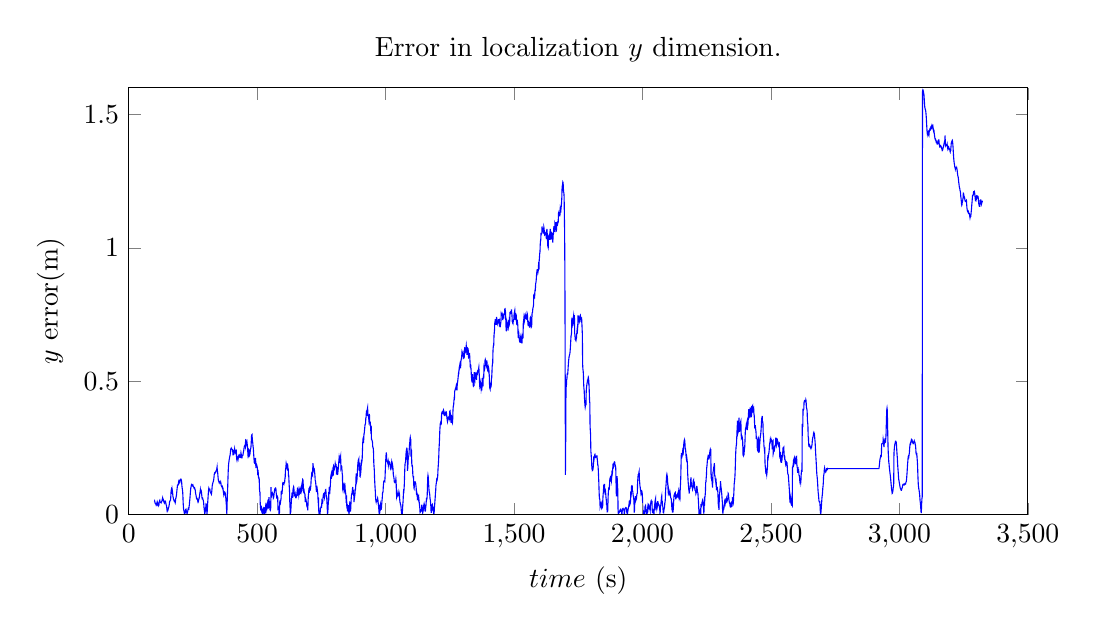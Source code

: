 % This file was created by matplotlib v0.1.0.
% Copyright (c) 2010--2014, Nico Schlömer <nico.schloemer@gmail.com>
% All rights reserved.
% 
% The lastest updates can be retrieved from
% 
% https://github.com/nschloe/matplotlib2tikz
% 
% where you can also submit bug reports and leavecomments.
% 
\begin{tikzpicture}

\begin{axis}[
title={Error in localization $y$ dimension.},
xlabel={$time$ (s)},
ylabel={$y$ error(m)},
xmin=0, xmax=3500,
ymin=0, ymax=1.6,
axis on top,
width=13cm,
height=7cm
]
\addplot [blue]
coordinates {
(100,0.049)
(101,0.051)
(102,0.046)
(103,0.042)
(104,0.042)
(105,0.041)
(106,0.038)
(107,0.042)
(108,0.042)
(109,0.039)
(110,0.044)
(111,0.048)
(112,0.045)
(113,0.044)
(114,0.034)
(115,0.032)
(116,0.034)
(117,0.034)
(118,0.039)
(119,0.048)
(120,0.051)
(121,0.053)
(122,0.047)
(123,0.046)
(124,0.045)
(125,0.045)
(126,0.044)
(127,0.047)
(128,0.048)
(129,0.05)
(130,0.054)
(131,0.058)
(132,0.062)
(133,0.056)
(134,0.054)
(135,0.055)
(136,0.051)
(137,0.047)
(138,0.046)
(139,0.043)
(140,0.045)
(141,0.046)
(142,0.05)
(143,0.049)
(144,0.044)
(145,0.04)
(146,0.036)
(147,0.034)
(148,0.027)
(149,0.018)
(150,0.021)
(151,0.02)
(152,0.015)
(153,0.018)
(154,0.021)
(155,0.027)
(156,0.028)
(157,0.033)
(158,0.038)
(159,0.047)
(160,0.05)
(161,0.051)
(162,0.054)
(163,0.054)
(164,0.07)
(165,0.088)
(166,0.093)
(167,0.089)
(168,0.086)
(169,0.095)
(170,0.089)
(171,0.081)
(172,0.068)
(173,0.065)
(174,0.059)
(175,0.056)
(176,0.054)
(177,0.051)
(178,0.052)
(179,0.053)
(180,0.047)
(181,0.044)
(182,0.05)
(183,0.06)
(184,0.062)
(185,0.068)
(186,0.073)
(187,0.084)
(188,0.094)
(189,0.102)
(190,0.11)
(191,0.111)
(192,0.111)
(193,0.114)
(194,0.12)
(195,0.115)
(196,0.117)
(197,0.123)
(198,0.12)
(199,0.12)
(200,0.128)
(201,0.128)
(202,0.132)
(203,0.133)
(204,0.132)
(205,0.128)
(206,0.124)
(207,0.108)
(208,0.1)
(209,0.094)
(210,0.087)
(211,0.068)
(212,0.043)
(213,0.028)
(214,0.017)
(215,0.015)
(216,0.008)
(217,0.002)
(218,0.007)
(219,0.006)
(220,0.006)
(221,0.017)
(222,0.019)
(223,0.02)
(224,0.014)
(225,0.01)
(226,0.008)
(227,0.0)
(228,0.006)
(229,0.01)
(230,0.014)
(231,0.019)
(232,0.023)
(233,0.022)
(234,0.021)
(235,0.029)
(236,0.036)
(237,0.048)
(238,0.057)
(239,0.07)
(240,0.082)
(241,0.093)
(242,0.102)
(243,0.104)
(244,0.112)
(245,0.113)
(246,0.111)
(247,0.109)
(248,0.11)
(249,0.108)
(250,0.11)
(251,0.106)
(252,0.105)
(253,0.103)
(254,0.1)
(255,0.097)
(256,0.096)
(257,0.098)
(258,0.094)
(259,0.092)
(260,0.083)
(261,0.076)
(262,0.073)
(263,0.066)
(264,0.06)
(265,0.061)
(266,0.061)
(267,0.058)
(268,0.056)
(269,0.049)
(270,0.046)
(271,0.048)
(272,0.054)
(273,0.057)
(274,0.063)
(275,0.063)
(276,0.073)
(277,0.08)
(278,0.085)
(279,0.093)
(280,0.086)
(281,0.089)
(282,0.09)
(283,0.085)
(284,0.076)
(285,0.066)
(286,0.059)
(287,0.059)
(288,0.06)
(289,0.056)
(290,0.054)
(291,0.049)
(292,0.041)
(293,0.027)
(294,0.019)
(295,0.011)
(296,0.002)
(297,0.007)
(298,0.012)
(299,0.024)
(300,0.027)
(301,0.04)
(302,0.039)
(303,0.024)
(304,0.012)
(305,0.002)
(306,0.018)
(307,0.036)
(308,0.052)
(309,0.066)
(310,0.082)
(311,0.093)
(312,0.099)
(313,0.096)
(314,0.096)
(315,0.095)
(316,0.095)
(317,0.087)
(318,0.082)
(319,0.082)
(320,0.08)
(321,0.078)
(322,0.076)
(323,0.084)
(324,0.094)
(325,0.107)
(326,0.113)
(327,0.116)
(328,0.12)
(329,0.123)
(330,0.126)
(331,0.132)
(332,0.14)
(333,0.151)
(334,0.153)
(335,0.157)
(336,0.158)
(337,0.156)
(338,0.157)
(339,0.159)
(340,0.163)
(341,0.166)
(342,0.167)
(343,0.172)
(344,0.178)
(345,0.164)
(346,0.161)
(347,0.149)
(348,0.138)
(349,0.129)
(350,0.125)
(351,0.123)
(352,0.12)
(353,0.124)
(354,0.123)
(355,0.119)
(356,0.118)
(357,0.119)
(358,0.122)
(359,0.117)
(360,0.109)
(361,0.107)
(362,0.105)
(363,0.104)
(364,0.101)
(365,0.104)
(366,0.101)
(367,0.098)
(368,0.089)
(369,0.082)
(370,0.075)
(371,0.08)
(372,0.077)
(373,0.082)
(374,0.084)
(375,0.082)
(376,0.08)
(377,0.075)
(378,0.061)
(379,0.049)
(380,0.037)
(381,0.017)
(382,0.002)
(383,0.037)
(384,0.069)
(385,0.092)
(386,0.123)
(387,0.154)
(388,0.176)
(389,0.19)
(390,0.197)
(391,0.205)
(392,0.21)
(393,0.216)
(394,0.22)
(395,0.225)
(396,0.234)
(397,0.245)
(398,0.247)
(399,0.249)
(400,0.246)
(401,0.245)
(402,0.245)
(403,0.244)
(404,0.238)
(405,0.239)
(406,0.224)
(407,0.224)
(408,0.227)
(409,0.233)
(410,0.234)
(411,0.241)
(412,0.246)
(413,0.234)
(414,0.23)
(415,0.232)
(416,0.237)
(417,0.241)
(418,0.242)
(419,0.241)
(420,0.209)
(421,0.205)
(422,0.215)
(423,0.216)
(424,0.213)
(425,0.214)
(426,0.209)
(427,0.215)
(428,0.219)
(429,0.216)
(430,0.218)
(431,0.217)
(432,0.222)
(433,0.22)
(434,0.218)
(435,0.223)
(436,0.223)
(437,0.231)
(438,0.226)
(439,0.213)
(440,0.213)
(441,0.213)
(442,0.223)
(443,0.223)
(444,0.222)
(445,0.223)
(446,0.232)
(447,0.236)
(448,0.242)
(449,0.249)
(450,0.255)
(451,0.255)
(452,0.259)
(453,0.261)
(454,0.256)
(455,0.275)
(456,0.283)
(457,0.264)
(458,0.269)
(459,0.278)
(460,0.259)
(461,0.266)
(462,0.257)
(463,0.25)
(464,0.223)
(465,0.216)
(466,0.218)
(467,0.229)
(468,0.242)
(469,0.24)
(470,0.23)
(471,0.224)
(472,0.228)
(473,0.237)
(474,0.244)
(475,0.248)
(476,0.254)
(477,0.27)
(478,0.293)
(479,0.299)
(480,0.3)
(481,0.285)
(482,0.275)
(483,0.268)
(484,0.256)
(485,0.249)
(486,0.235)
(487,0.218)
(488,0.205)
(489,0.194)
(490,0.193)
(491,0.201)
(492,0.197)
(493,0.203)
(494,0.212)
(495,0.174)
(496,0.184)
(497,0.189)
(498,0.187)
(499,0.183)
(500,0.18)
(501,0.174)
(502,0.155)
(503,0.157)
(504,0.159)
(505,0.14)
(506,0.137)
(507,0.138)
(508,0.133)
(509,0.098)
(510,0.086)
(511,0.083)
(512,0.04)
(513,0.026)
(514,0.018)
(515,0.017)
(516,0.033)
(517,0.025)
(518,0.012)
(519,0.006)
(520,0.005)
(521,0.01)
(522,0.002)
(523,0.004)
(524,0.02)
(525,0.024)
(526,0.026)
(527,0.025)
(528,0.022)
(529,1.372e-05)
(530,0.004)
(531,0.011)
(532,0.022)
(533,0.032)
(534,0.038)
(535,0.044)
(536,0.02)
(537,0.025)
(538,0.023)
(539,0.031)
(540,0.035)
(541,0.041)
(542,0.056)
(543,0.022)
(544,0.036)
(545,0.054)
(546,0.065)
(547,0.043)
(548,0.049)
(549,0.049)
(550,0.018)
(551,0.016)
(552,0.019)
(553,0.026)
(554,0.103)
(555,0.074)
(556,0.071)
(557,0.076)
(558,0.079)
(559,0.081)
(560,0.076)
(561,0.077)
(562,0.077)
(563,0.061)
(564,0.063)
(565,0.069)
(566,0.08)
(567,0.083)
(568,0.094)
(569,0.096)
(570,0.098)
(571,0.098)
(572,0.099)
(573,0.096)
(574,0.082)
(575,0.077)
(576,0.062)
(577,0.062)
(578,0.065)
(579,0.067)
(580,0.064)
(581,0.02)
(582,0.021)
(583,0.021)
(584,0.024)
(585,0.004)
(586,0.004)
(587,0.007)
(588,0.046)
(589,0.051)
(590,0.052)
(591,0.047)
(592,0.054)
(593,0.059)
(594,0.086)
(595,0.087)
(596,0.079)
(597,0.079)
(598,0.095)
(599,0.105)
(600,0.12)
(601,0.12)
(602,0.118)
(603,0.114)
(604,0.113)
(605,0.119)
(606,0.12)
(607,0.12)
(608,0.136)
(609,0.136)
(610,0.164)
(611,0.172)
(612,0.178)
(613,0.192)
(614,0.188)
(615,0.175)
(616,0.173)
(617,0.19)
(618,0.19)
(619,0.184)
(620,0.174)
(621,0.17)
(622,0.146)
(623,0.145)
(624,0.123)
(625,0.105)
(626,0.089)
(627,0.049)
(628,0.028)
(629,0.002)
(630,0.01)
(631,0.01)
(632,0.033)
(633,0.047)
(634,0.062)
(635,0.071)
(636,0.083)
(637,0.063)
(638,0.076)
(639,0.081)
(640,0.097)
(641,0.099)
(642,0.104)
(643,0.101)
(644,0.072)
(645,0.074)
(646,0.076)
(647,0.075)
(648,0.078)
(649,0.069)
(650,0.064)
(651,0.063)
(652,0.065)
(653,0.07)
(654,0.073)
(655,0.081)
(656,0.089)
(657,0.083)
(658,0.092)
(659,0.095)
(660,0.079)
(661,0.081)
(662,0.073)
(663,0.081)
(664,0.085)
(665,0.094)
(666,0.097)
(667,0.079)
(668,0.08)
(669,0.084)
(670,0.088)
(671,0.094)
(672,0.1)
(673,0.106)
(674,0.094)
(675,0.101)
(676,0.109)
(677,0.132)
(678,0.131)
(679,0.122)
(680,0.094)
(681,0.085)
(682,0.083)
(683,0.087)
(684,0.079)
(685,0.079)
(686,0.077)
(687,0.047)
(688,0.056)
(689,0.059)
(690,0.056)
(691,0.051)
(692,0.048)
(693,0.037)
(694,0.04)
(695,0.038)
(696,0.028)
(697,0.016)
(698,0.04)
(699,0.067)
(700,0.076)
(701,0.09)
(702,0.087)
(703,0.086)
(704,0.098)
(705,0.095)
(706,0.091)
(707,0.092)
(708,0.099)
(709,0.109)
(710,0.127)
(711,0.141)
(712,0.147)
(713,0.161)
(714,0.151)
(715,0.148)
(716,0.146)
(717,0.193)
(718,0.181)
(719,0.169)
(720,0.173)
(721,0.168)
(722,0.164)
(723,0.166)
(724,0.156)
(725,0.145)
(726,0.128)
(727,0.126)
(728,0.118)
(729,0.106)
(730,0.094)
(731,0.084)
(732,0.108)
(733,0.102)
(734,0.094)
(735,0.088)
(736,0.078)
(737,0.058)
(738,0.044)
(739,0.048)
(740,0.012)
(741,0.003)
(742,0.004)
(743,0.006)
(744,0.001)
(745,0.005)
(746,0.018)
(747,0.024)
(748,0.026)
(749,0.029)
(750,0.027)
(751,0.027)
(752,0.052)
(753,0.05)
(754,0.045)
(755,0.044)
(756,0.06)
(757,0.068)
(758,0.075)
(759,0.078)
(760,0.079)
(761,0.068)
(762,0.064)
(763,0.077)
(764,0.082)
(765,0.083)
(766,0.092)
(767,0.093)
(768,0.084)
(769,0.069)
(770,0.066)
(771,0.059)
(772,0.042)
(773,0.021)
(774,0.002)
(775,0.008)
(776,0.024)
(777,0.048)
(778,0.069)
(779,0.065)
(780,0.087)
(781,0.104)
(782,0.089)
(783,0.086)
(784,0.098)
(785,0.112)
(786,0.133)
(787,0.146)
(788,0.15)
(789,0.134)
(790,0.145)
(791,0.157)
(792,0.163)
(793,0.148)
(794,0.15)
(795,0.147)
(796,0.148)
(797,0.157)
(798,0.18)
(799,0.177)
(800,0.176)
(801,0.173)
(802,0.179)
(803,0.181)
(804,0.191)
(805,0.186)
(806,0.188)
(807,0.188)
(808,0.179)
(809,0.15)
(810,0.165)
(811,0.179)
(812,0.153)
(813,0.151)
(814,0.152)
(815,0.168)
(816,0.172)
(817,0.188)
(818,0.2)
(819,0.212)
(820,0.205)
(821,0.194)
(822,0.203)
(823,0.193)
(824,0.213)
(825,0.218)
(826,0.176)
(827,0.18)
(828,0.183)
(829,0.182)
(830,0.17)
(831,0.155)
(832,0.148)
(833,0.096)
(834,0.091)
(835,0.101)
(836,0.109)
(837,0.112)
(838,0.107)
(839,0.11)
(840,0.095)
(841,0.101)
(842,0.105)
(843,0.089)
(844,0.084)
(845,0.077)
(846,0.06)
(847,0.065)
(848,0.072)
(849,0.031)
(850,0.033)
(851,0.022)
(852,0.026)
(853,0.012)
(854,0.026)
(855,0.035)
(856,0.011)
(857,0.007)
(858,0.0)
(859,0.026)
(860,0.04)
(861,0.046)
(862,0.045)
(863,0.011)
(864,0.018)
(865,0.036)
(866,0.058)
(867,0.071)
(868,0.077)
(869,0.08)
(870,0.083)
(871,0.096)
(872,0.103)
(873,0.075)
(874,0.083)
(875,0.092)
(876,0.077)
(877,0.047)
(878,0.056)
(879,0.063)
(880,0.071)
(881,0.079)
(882,0.095)
(883,0.095)
(884,0.112)
(885,0.142)
(886,0.154)
(887,0.122)
(888,0.126)
(889,0.136)
(890,0.154)
(891,0.175)
(892,0.19)
(893,0.198)
(894,0.205)
(895,0.206)
(896,0.209)
(897,0.166)
(898,0.185)
(899,0.194)
(900,0.143)
(901,0.142)
(902,0.157)
(903,0.155)
(904,0.166)
(905,0.185)
(906,0.206)
(907,0.195)
(908,0.201)
(909,0.212)
(910,0.241)
(911,0.268)
(912,0.284)
(913,0.287)
(914,0.269)
(915,0.283)
(916,0.303)
(917,0.306)
(918,0.316)
(919,0.327)
(920,0.337)
(921,0.338)
(922,0.344)
(923,0.361)
(924,0.365)
(925,0.381)
(926,0.39)
(927,0.37)
(928,0.387)
(929,0.396)
(930,0.401)
(931,0.376)
(932,0.372)
(933,0.368)
(934,0.363)
(935,0.353)
(936,0.36)
(937,0.377)
(938,0.349)
(939,0.336)
(940,0.335)
(941,0.338)
(942,0.321)
(943,0.327)
(944,0.328)
(945,0.282)
(946,0.281)
(947,0.278)
(948,0.275)
(949,0.272)
(950,0.254)
(951,0.252)
(952,0.248)
(953,0.236)
(954,0.195)
(955,0.18)
(956,0.168)
(957,0.138)
(958,0.118)
(959,0.1)
(960,0.087)
(961,0.064)
(962,0.053)
(963,0.048)
(964,0.055)
(965,0.055)
(966,0.049)
(967,0.049)
(968,0.057)
(969,0.061)
(970,0.056)
(971,0.046)
(972,0.037)
(973,0.029)
(974,0.013)
(975,0.004)
(976,0.001)
(977,0.006)
(978,0.035)
(979,0.035)
(980,0.039)
(981,0.02)
(982,0.022)
(983,0.03)
(984,0.027)
(985,0.041)
(986,0.053)
(987,0.062)
(988,0.079)
(989,0.083)
(990,0.085)
(991,0.104)
(992,0.114)
(993,0.124)
(994,0.126)
(995,0.125)
(996,0.125)
(997,0.124)
(998,0.143)
(999,0.169)
(1000,0.19)
(1001,0.212)
(1002,0.226)
(1003,0.233)
(1004,0.213)
(1005,0.202)
(1006,0.2)
(1007,0.196)
(1008,0.194)
(1009,0.191)
(1010,0.197)
(1011,0.185)
(1012,0.191)
(1013,0.192)
(1014,0.198)
(1015,0.197)
(1016,0.196)
(1017,0.19)
(1018,0.182)
(1019,0.188)
(1020,0.187)
(1021,0.177)
(1022,0.182)
(1023,0.185)
(1024,0.198)
(1025,0.194)
(1026,0.181)
(1027,0.186)
(1028,0.18)
(1029,0.17)
(1030,0.151)
(1031,0.144)
(1032,0.14)
(1033,0.133)
(1034,0.122)
(1035,0.122)
(1036,0.12)
(1037,0.121)
(1038,0.12)
(1039,0.126)
(1040,0.133)
(1041,0.123)
(1042,0.088)
(1043,0.069)
(1044,0.075)
(1045,0.082)
(1046,0.077)
(1047,0.073)
(1048,0.07)
(1049,0.074)
(1050,0.078)
(1051,0.077)
(1052,0.085)
(1053,0.081)
(1054,0.075)
(1055,0.056)
(1056,0.046)
(1057,0.044)
(1058,0.036)
(1059,0.036)
(1060,0.029)
(1061,0.015)
(1062,0.005)
(1063,0.001)
(1064,0.007)
(1065,0.005)
(1066,0.02)
(1067,0.038)
(1068,0.049)
(1069,0.07)
(1070,0.088)
(1071,0.086)
(1072,0.096)
(1073,0.117)
(1074,0.151)
(1075,0.177)
(1076,0.193)
(1077,0.195)
(1078,0.2)
(1079,0.222)
(1080,0.233)
(1081,0.242)
(1082,0.246)
(1083,0.248)
(1084,0.246)
(1085,0.164)
(1086,0.172)
(1087,0.187)
(1088,0.206)
(1089,0.216)
(1090,0.219)
(1091,0.225)
(1092,0.244)
(1093,0.261)
(1094,0.268)
(1095,0.283)
(1096,0.289)
(1097,0.282)
(1098,0.282)
(1099,0.217)
(1100,0.223)
(1101,0.228)
(1102,0.191)
(1103,0.182)
(1104,0.183)
(1105,0.178)
(1106,0.15)
(1107,0.142)
(1108,0.138)
(1109,0.139)
(1110,0.101)
(1111,0.098)
(1112,0.108)
(1113,0.121)
(1114,0.122)
(1115,0.118)
(1116,0.12)
(1117,0.118)
(1118,0.11)
(1119,0.101)
(1120,0.077)
(1121,0.075)
(1122,0.079)
(1123,0.073)
(1124,0.057)
(1125,0.058)
(1126,0.069)
(1127,0.066)
(1128,0.059)
(1129,0.064)
(1130,0.054)
(1131,0.044)
(1132,0.035)
(1133,0.027)
(1134,0.011)
(1135,0.015)
(1136,0.011)
(1137,0.013)
(1138,0.013)
(1139,0.019)
(1140,0.02)
(1141,0.037)
(1142,0.03)
(1143,0.018)
(1144,0.01)
(1145,0.017)
(1146,0.013)
(1147,0.018)
(1148,0.031)
(1149,0.037)
(1150,0.041)
(1151,0.037)
(1152,0.028)
(1153,0.016)
(1154,0.013)
(1155,0.013)
(1156,0.025)
(1157,0.032)
(1158,0.046)
(1159,0.057)
(1160,0.056)
(1161,0.06)
(1162,0.074)
(1163,0.105)
(1164,0.138)
(1165,0.147)
(1166,0.141)
(1167,0.124)
(1168,0.107)
(1169,0.091)
(1170,0.084)
(1171,0.081)
(1172,0.073)
(1173,0.06)
(1174,0.055)
(1175,0.046)
(1176,0.032)
(1177,0.013)
(1178,0.006)
(1179,0.026)
(1180,0.031)
(1181,0.036)
(1182,0.038)
(1183,0.034)
(1184,0.013)
(1185,0.02)
(1186,0.022)
(1187,0.002)
(1188,0.002)
(1189,0.008)
(1190,0.025)
(1191,0.036)
(1192,0.05)
(1193,0.062)
(1194,0.08)
(1195,0.089)
(1196,0.108)
(1197,0.115)
(1198,0.122)
(1199,0.133)
(1200,0.135)
(1201,0.132)
(1202,0.137)
(1203,0.146)
(1204,0.169)
(1205,0.183)
(1206,0.197)
(1207,0.218)
(1208,0.247)
(1209,0.263)
(1210,0.286)
(1211,0.312)
(1212,0.329)
(1213,0.341)
(1214,0.344)
(1215,0.337)
(1216,0.337)
(1217,0.344)
(1218,0.377)
(1219,0.382)
(1220,0.381)
(1221,0.385)
(1222,0.386)
(1223,0.383)
(1224,0.388)
(1225,0.391)
(1226,0.384)
(1227,0.379)
(1228,0.373)
(1229,0.371)
(1230,0.371)
(1231,0.372)
(1232,0.382)
(1233,0.379)
(1234,0.381)
(1235,0.382)
(1236,0.376)
(1237,0.379)
(1238,0.371)
(1239,0.361)
(1240,0.353)
(1241,0.348)
(1242,0.353)
(1243,0.358)
(1244,0.364)
(1245,0.363)
(1246,0.361)
(1247,0.365)
(1248,0.361)
(1249,0.376)
(1250,0.388)
(1251,0.389)
(1252,0.374)
(1253,0.364)
(1254,0.352)
(1255,0.344)
(1256,0.374)
(1257,0.363)
(1258,0.354)
(1259,0.349)
(1260,0.344)
(1261,0.349)
(1262,0.384)
(1263,0.401)
(1264,0.408)
(1265,0.412)
(1266,0.426)
(1267,0.436)
(1268,0.435)
(1269,0.462)
(1270,0.466)
(1271,0.467)
(1272,0.472)
(1273,0.471)
(1274,0.478)
(1275,0.483)
(1276,0.477)
(1277,0.478)
(1278,0.466)
(1279,0.49)
(1280,0.494)
(1281,0.502)
(1282,0.511)
(1283,0.521)
(1284,0.531)
(1285,0.53)
(1286,0.544)
(1287,0.552)
(1288,0.557)
(1289,0.562)
(1290,0.553)
(1291,0.556)
(1292,0.549)
(1293,0.573)
(1294,0.579)
(1295,0.585)
(1296,0.589)
(1297,0.604)
(1298,0.598)
(1299,0.601)
(1300,0.601)
(1301,0.606)
(1302,0.598)
(1303,0.586)
(1304,0.587)
(1305,0.591)
(1306,0.59)
(1307,0.611)
(1308,0.624)
(1309,0.623)
(1310,0.616)
(1311,0.612)
(1312,0.617)
(1313,0.626)
(1314,0.634)
(1315,0.624)
(1316,0.609)
(1317,0.599)
(1318,0.626)
(1319,0.625)
(1320,0.623)
(1321,0.622)
(1322,0.614)
(1323,0.588)
(1324,0.589)
(1325,0.604)
(1326,0.604)
(1327,0.604)
(1328,0.584)
(1329,0.568)
(1330,0.549)
(1331,0.564)
(1332,0.552)
(1333,0.539)
(1334,0.517)
(1335,0.509)
(1336,0.498)
(1337,0.498)
(1338,0.526)
(1339,0.516)
(1340,0.502)
(1341,0.485)
(1342,0.481)
(1343,0.482)
(1344,0.483)
(1345,0.534)
(1346,0.528)
(1347,0.518)
(1348,0.511)
(1349,0.526)
(1350,0.528)
(1351,0.52)
(1352,0.533)
(1353,0.521)
(1354,0.505)
(1355,0.526)
(1356,0.528)
(1357,0.533)
(1358,0.53)
(1359,0.534)
(1360,0.54)
(1361,0.544)
(1362,0.546)
(1363,0.552)
(1364,0.534)
(1365,0.518)
(1366,0.485)
(1367,0.476)
(1368,0.478)
(1369,0.496)
(1370,0.491)
(1371,0.485)
(1372,0.472)
(1373,0.479)
(1374,0.465)
(1375,0.473)
(1376,0.511)
(1377,0.503)
(1378,0.487)
(1379,0.481)
(1380,0.514)
(1381,0.519)
(1382,0.517)
(1383,0.55)
(1384,0.545)
(1385,0.543)
(1386,0.548)
(1387,0.577)
(1388,0.581)
(1389,0.577)
(1390,0.571)
(1391,0.57)
(1392,0.558)
(1393,0.555)
(1394,0.578)
(1395,0.567)
(1396,0.553)
(1397,0.545)
(1398,0.549)
(1399,0.544)
(1400,0.54)
(1401,0.55)
(1402,0.545)
(1403,0.531)
(1404,0.512)
(1405,0.476)
(1406,0.473)
(1407,0.47)
(1408,0.482)
(1409,0.478)
(1410,0.478)
(1411,0.482)
(1412,0.508)
(1413,0.513)
(1414,0.532)
(1415,0.556)
(1416,0.565)
(1417,0.568)
(1418,0.613)
(1419,0.628)
(1420,0.634)
(1421,0.635)
(1422,0.671)
(1423,0.681)
(1424,0.69)
(1425,0.718)
(1426,0.723)
(1427,0.731)
(1428,0.731)
(1429,0.729)
(1430,0.721)
(1431,0.711)
(1432,0.741)
(1433,0.733)
(1434,0.721)
(1435,0.716)
(1436,0.721)
(1437,0.721)
(1438,0.72)
(1439,0.731)
(1440,0.731)
(1441,0.726)
(1442,0.718)
(1443,0.723)
(1444,0.709)
(1445,0.71)
(1446,0.702)
(1447,0.717)
(1448,0.716)
(1449,0.724)
(1450,0.75)
(1451,0.746)
(1452,0.746)
(1453,0.747)
(1454,0.753)
(1455,0.75)
(1456,0.729)
(1457,0.744)
(1458,0.743)
(1459,0.743)
(1460,0.735)
(1461,0.751)
(1462,0.75)
(1463,0.752)
(1464,0.77)
(1465,0.771)
(1466,0.764)
(1467,0.758)
(1468,0.728)
(1469,0.7)
(1470,0.687)
(1471,0.724)
(1472,0.719)
(1473,0.705)
(1474,0.72)
(1475,0.71)
(1476,0.697)
(1477,0.69)
(1478,0.72)
(1479,0.717)
(1480,0.709)
(1481,0.722)
(1482,0.715)
(1483,0.72)
(1484,0.758)
(1485,0.759)
(1486,0.753)
(1487,0.754)
(1488,0.758)
(1489,0.758)
(1490,0.769)
(1491,0.757)
(1492,0.748)
(1493,0.724)
(1494,0.724)
(1495,0.718)
(1496,0.716)
(1497,0.725)
(1498,0.729)
(1499,0.731)
(1500,0.748)
(1501,0.746)
(1502,0.76)
(1503,0.765)
(1504,0.746)
(1505,0.73)
(1506,0.756)
(1507,0.744)
(1508,0.735)
(1509,0.739)
(1510,0.723)
(1511,0.71)
(1512,0.731)
(1513,0.724)
(1514,0.716)
(1515,0.705)
(1516,0.663)
(1517,0.672)
(1518,0.668)
(1519,0.674)
(1520,0.664)
(1521,0.652)
(1522,0.648)
(1523,0.647)
(1524,0.649)
(1525,0.662)
(1526,0.667)
(1527,0.657)
(1528,0.644)
(1529,0.656)
(1530,0.644)
(1531,0.644)
(1532,0.668)
(1533,0.664)
(1534,0.668)
(1535,0.661)
(1536,0.716)
(1537,0.725)
(1538,0.732)
(1539,0.743)
(1540,0.738)
(1541,0.729)
(1542,0.737)
(1543,0.739)
(1544,0.748)
(1545,0.744)
(1546,0.745)
(1547,0.736)
(1548,0.734)
(1549,0.736)
(1550,0.743)
(1551,0.755)
(1552,0.752)
(1553,0.728)
(1554,0.718)
(1555,0.707)
(1556,0.723)
(1557,0.721)
(1558,0.72)
(1559,0.709)
(1560,0.704)
(1561,0.705)
(1562,0.711)
(1563,0.737)
(1564,0.739)
(1565,0.726)
(1566,0.712)
(1567,0.703)
(1568,0.705)
(1569,0.714)
(1570,0.752)
(1571,0.757)
(1572,0.758)
(1573,0.771)
(1574,0.776)
(1575,0.779)
(1576,0.787)
(1577,0.825)
(1578,0.826)
(1579,0.82)
(1580,0.81)
(1581,0.836)
(1582,0.843)
(1583,0.842)
(1584,0.865)
(1585,0.868)
(1586,0.876)
(1587,0.888)
(1588,0.904)
(1589,0.911)
(1590,0.918)
(1591,0.918)
(1592,0.914)
(1593,0.908)
(1594,0.913)
(1595,0.929)
(1596,0.923)
(1597,0.922)
(1598,0.953)
(1599,0.964)
(1600,0.979)
(1601,0.985)
(1602,1.013)
(1603,1.026)
(1604,1.029)
(1605,1.052)
(1606,1.051)
(1607,1.053)
(1608,1.054)
(1609,1.08)
(1610,1.071)
(1611,1.07)
(1612,1.063)
(1613,1.064)
(1614,1.06)
(1615,1.063)
(1616,1.078)
(1617,1.073)
(1618,1.057)
(1619,1.048)
(1620,1.049)
(1621,1.052)
(1622,1.057)
(1623,1.056)
(1624,1.053)
(1625,1.043)
(1626,1.033)
(1627,1.063)
(1628,1.071)
(1629,1.056)
(1630,1.042)
(1631,1.01)
(1632,1.004)
(1633,1.001)
(1634,1.043)
(1635,1.045)
(1636,1.041)
(1637,1.031)
(1638,1.041)
(1639,1.032)
(1640,1.032)
(1641,1.071)
(1642,1.061)
(1643,1.047)
(1644,1.032)
(1645,1.056)
(1646,1.057)
(1647,1.055)
(1648,1.055)
(1649,1.044)
(1650,1.029)
(1651,1.02)
(1652,1.045)
(1653,1.054)
(1654,1.054)
(1655,1.081)
(1656,1.074)
(1657,1.067)
(1658,1.06)
(1659,1.09)
(1660,1.086)
(1661,1.094)
(1662,1.094)
(1663,1.074)
(1664,1.063)
(1665,1.064)
(1666,1.094)
(1667,1.095)
(1668,1.087)
(1669,1.086)
(1670,1.091)
(1671,1.094)
(1672,1.097)
(1673,1.13)
(1674,1.133)
(1675,1.125)
(1676,1.121)
(1677,1.12)
(1678,1.12)
(1679,1.125)
(1680,1.149)
(1681,1.145)
(1682,1.132)
(1683,1.153)
(1684,1.155)
(1685,1.171)
(1686,1.188)
(1687,1.224)
(1688,1.233)
(1689,1.237)
(1690,1.247)
(1691,1.245)
(1692,1.225)
(1693,1.209)
(1694,1.207)
(1695,1.19)
(1696,1.122)
(1697,1.052)
(1698,0.894)
(1699,0.593)
(1700,0.149)
(1701,0.254)
(1702,0.434)
(1703,0.478)
(1704,0.486)
(1705,0.505)
(1706,0.511)
(1707,0.527)
(1708,0.529)
(1709,0.528)
(1710,0.541)
(1711,0.557)
(1712,0.571)
(1713,0.581)
(1714,0.59)
(1715,0.594)
(1716,0.599)
(1717,0.602)
(1718,0.609)
(1719,0.622)
(1720,0.637)
(1721,0.655)
(1722,0.671)
(1723,0.674)
(1724,0.683)
(1725,0.738)
(1726,0.731)
(1727,0.731)
(1728,0.724)
(1729,0.714)
(1730,0.719)
(1731,0.739)
(1732,0.746)
(1733,0.733)
(1734,0.741)
(1735,0.748)
(1736,0.678)
(1737,0.677)
(1738,0.656)
(1739,0.655)
(1740,0.654)
(1741,0.652)
(1742,0.658)
(1743,0.662)
(1744,0.677)
(1745,0.687)
(1746,0.679)
(1747,0.692)
(1748,0.704)
(1749,0.747)
(1750,0.741)
(1751,0.736)
(1752,0.738)
(1753,0.735)
(1754,0.722)
(1755,0.725)
(1756,0.733)
(1757,0.745)
(1758,0.747)
(1759,0.74)
(1760,0.739)
(1761,0.739)
(1762,0.72)
(1763,0.739)
(1764,0.721)
(1765,0.697)
(1766,0.676)
(1767,0.566)
(1768,0.546)
(1769,0.54)
(1770,0.527)
(1771,0.493)
(1772,0.472)
(1773,0.468)
(1774,0.44)
(1775,0.425)
(1776,0.411)
(1777,0.403)
(1778,0.409)
(1779,0.412)
(1780,0.412)
(1781,0.461)
(1782,0.474)
(1783,0.483)
(1784,0.49)
(1785,0.496)
(1786,0.504)
(1787,0.504)
(1788,0.509)
(1789,0.502)
(1790,0.508)
(1791,0.501)
(1792,0.484)
(1793,0.458)
(1794,0.428)
(1795,0.418)
(1796,0.331)
(1797,0.315)
(1798,0.299)
(1799,0.238)
(1800,0.228)
(1801,0.213)
(1802,0.201)
(1803,0.174)
(1804,0.175)
(1805,0.165)
(1806,0.166)
(1807,0.168)
(1808,0.175)
(1809,0.186)
(1810,0.207)
(1811,0.204)
(1812,0.211)
(1813,0.217)
(1814,0.223)
(1815,0.225)
(1816,0.22)
(1817,0.215)
(1818,0.214)
(1819,0.216)
(1820,0.216)
(1821,0.22)
(1822,0.22)
(1823,0.22)
(1824,0.207)
(1825,0.198)
(1826,0.186)
(1827,0.183)
(1828,0.167)
(1829,0.145)
(1830,0.122)
(1831,0.091)
(1832,0.066)
(1833,0.058)
(1834,0.057)
(1835,0.029)
(1836,0.033)
(1837,0.04)
(1838,0.036)
(1839,0.03)
(1840,0.027)
(1841,0.042)
(1842,0.045)
(1843,0.04)
(1844,0.027)
(1845,0.029)
(1846,0.062)
(1847,0.078)
(1848,0.085)
(1849,0.109)
(1850,0.109)
(1851,0.113)
(1852,0.113)
(1853,0.091)
(1854,0.096)
(1855,0.094)
(1856,0.089)
(1857,0.077)
(1858,0.063)
(1859,0.056)
(1860,0.038)
(1861,0.038)
(1862,0.019)
(1863,0.022)
(1864,0.008)
(1865,0.019)
(1866,0.06)
(1867,0.082)
(1868,0.092)
(1869,0.101)
(1870,0.102)
(1871,0.1)
(1872,0.116)
(1873,0.134)
(1874,0.137)
(1875,0.133)
(1876,0.138)
(1877,0.141)
(1878,0.134)
(1879,0.127)
(1880,0.139)
(1881,0.154)
(1882,0.15)
(1883,0.156)
(1884,0.169)
(1885,0.184)
(1886,0.182)
(1887,0.18)
(1888,0.191)
(1889,0.192)
(1890,0.196)
(1891,0.197)
(1892,0.196)
(1893,0.187)
(1894,0.18)
(1895,0.181)
(1896,0.174)
(1897,0.123)
(1898,0.08)
(1899,0.068)
(1900,0.077)
(1901,0.144)
(1902,0.13)
(1903,0.104)
(1904,0.092)
(1905,0.013)
(1906,0.003)
(1907,0.004)
(1908,0.008)
(1909,0.01)
(1910,0.009)
(1911,0.012)
(1912,0.015)
(1913,0.015)
(1914,0.019)
(1915,0.02)
(1916,0.014)
(1917,0.015)
(1918,0.012)
(1919,0.004)
(1920,0.002)
(1921,0.011)
(1922,0.018)
(1923,0.022)
(1924,0.023)
(1925,0.021)
(1926,0.019)
(1927,0.02)
(1928,0.02)
(1929,0.002)
(1930,0.001)
(1931,0.014)
(1932,0.02)
(1933,0.023)
(1934,0.025)
(1935,0.026)
(1936,0.024)
(1937,0.025)
(1938,0.024)
(1939,0.008)
(1940,0.005)
(1941,0.01)
(1942,0.006)
(1943,0.012)
(1944,0.018)
(1945,0.024)
(1946,0.028)
(1947,0.035)
(1948,0.041)
(1949,0.053)
(1950,0.044)
(1951,0.038)
(1952,0.041)
(1953,0.044)
(1954,0.071)
(1955,0.067)
(1956,0.072)
(1957,0.104)
(1958,0.107)
(1959,0.108)
(1960,0.107)
(1961,0.089)
(1962,0.088)
(1963,0.079)
(1964,0.071)
(1965,0.066)
(1966,0.059)
(1967,0.046)
(1968,0.007)
(1969,0.015)
(1970,0.046)
(1971,0.056)
(1972,0.062)
(1973,0.069)
(1974,0.053)
(1975,0.056)
(1976,0.057)
(1977,0.063)
(1978,0.075)
(1979,0.078)
(1980,0.08)
(1981,0.121)
(1982,0.135)
(1983,0.147)
(1984,0.146)
(1985,0.147)
(1986,0.158)
(1987,0.162)
(1988,0.131)
(1989,0.122)
(1990,0.108)
(1991,0.104)
(1992,0.094)
(1993,0.093)
(1994,0.081)
(1995,0.085)
(1996,0.087)
(1997,0.088)
(1998,0.076)
(1999,0.078)
(2000,0.062)
(2001,0.028)
(2002,0.009)
(2003,0.004)
(2004,0.005)
(2005,0.011)
(2006,0.009)
(2007,0.005)
(2008,0.013)
(2009,0.014)
(2010,0.029)
(2011,0.032)
(2012,0.034)
(2013,0.026)
(2014,0.005)
(2015,0.001)
(2016,0.007)
(2017,0.002)
(2018,0.003)
(2019,0.01)
(2020,0.024)
(2021,0.031)
(2022,0.024)
(2023,0.033)
(2024,0.041)
(2025,0.027)
(2026,0.025)
(2027,0.028)
(2028,0.025)
(2029,0.02)
(2030,0.015)
(2031,0.033)
(2032,0.04)
(2033,0.05)
(2034,0.052)
(2035,0.048)
(2036,0.046)
(2037,0.047)
(2038,0.017)
(2039,0.008)
(2040,0.007)
(2041,0.012)
(2042,0.016)
(2043,0.015)
(2044,0.009)
(2045,0.005)
(2046,0.023)
(2047,0.032)
(2048,0.023)
(2049,0.043)
(2050,0.056)
(2051,0.06)
(2052,0.023)
(2053,0.025)
(2054,0.023)
(2055,0.03)
(2056,0.021)
(2057,0.026)
(2058,0.031)
(2059,0.048)
(2060,0.048)
(2061,0.044)
(2062,0.037)
(2063,0.038)
(2064,0.037)
(2065,0.034)
(2066,0.026)
(2067,0.023)
(2068,0.006)
(2069,0.01)
(2070,0.028)
(2071,0.033)
(2072,0.042)
(2073,0.052)
(2074,0.065)
(2075,0.07)
(2076,0.046)
(2077,0.047)
(2078,0.035)
(2079,0.031)
(2080,0.019)
(2081,0.006)
(2082,0.02)
(2083,0.012)
(2084,0.02)
(2085,0.025)
(2086,0.027)
(2087,0.044)
(2088,0.047)
(2089,0.058)
(2090,0.089)
(2091,0.104)
(2092,0.114)
(2093,0.132)
(2094,0.146)
(2095,0.151)
(2096,0.146)
(2097,0.139)
(2098,0.123)
(2099,0.103)
(2100,0.088)
(2101,0.094)
(2102,0.082)
(2103,0.078)
(2104,0.083)
(2105,0.081)
(2106,0.078)
(2107,0.085)
(2108,0.079)
(2109,0.07)
(2110,0.063)
(2111,0.061)
(2112,0.059)
(2113,0.044)
(2114,0.031)
(2115,0.036)
(2116,0.027)
(2117,0.007)
(2118,0.016)
(2119,0.029)
(2120,0.024)
(2121,0.04)
(2122,0.059)
(2123,0.073)
(2124,0.074)
(2125,0.077)
(2126,0.075)
(2127,0.082)
(2128,0.083)
(2129,0.059)
(2130,0.059)
(2131,0.064)
(2132,0.068)
(2133,0.064)
(2134,0.065)
(2135,0.069)
(2136,0.076)
(2137,0.077)
(2138,0.08)
(2139,0.073)
(2140,0.08)
(2141,0.088)
(2142,0.081)
(2143,0.068)
(2144,0.075)
(2145,0.066)
(2146,0.062)
(2147,0.098)
(2148,0.113)
(2149,0.136)
(2150,0.18)
(2151,0.221)
(2152,0.23)
(2153,0.211)
(2154,0.219)
(2155,0.228)
(2156,0.235)
(2157,0.224)
(2158,0.224)
(2159,0.234)
(2160,0.25)
(2161,0.267)
(2162,0.274)
(2163,0.272)
(2164,0.279)
(2165,0.275)
(2166,0.249)
(2167,0.248)
(2168,0.243)
(2169,0.229)
(2170,0.215)
(2171,0.21)
(2172,0.199)
(2173,0.209)
(2174,0.201)
(2175,0.187)
(2176,0.153)
(2177,0.136)
(2178,0.12)
(2179,0.109)
(2180,0.096)
(2181,0.09)
(2182,0.079)
(2183,0.092)
(2184,0.097)
(2185,0.098)
(2186,0.105)
(2187,0.116)
(2188,0.132)
(2189,0.139)
(2190,0.112)
(2191,0.107)
(2192,0.105)
(2193,0.106)
(2194,0.101)
(2195,0.095)
(2196,0.099)
(2197,0.121)
(2198,0.128)
(2199,0.13)
(2200,0.11)
(2201,0.113)
(2202,0.116)
(2203,0.108)
(2204,0.093)
(2205,0.09)
(2206,0.089)
(2207,0.088)
(2208,0.078)
(2209,0.081)
(2210,0.095)
(2211,0.105)
(2212,0.105)
(2213,0.096)
(2214,0.083)
(2215,0.083)
(2216,0.078)
(2217,0.061)
(2218,0.047)
(2219,0.027)
(2220,0.0)
(2221,0.011)
(2222,0.012)
(2223,0.012)
(2224,0.015)
(2225,0.008)
(2226,0.011)
(2227,0.007)
(2228,0.04)
(2229,0.031)
(2230,0.035)
(2231,0.04)
(2232,0.047)
(2233,0.049)
(2234,0.053)
(2235,0.049)
(2236,0.042)
(2237,0.029)
(2238,0.018)
(2239,0.003)
(2240,0.027)
(2241,0.051)
(2242,0.047)
(2243,0.064)
(2244,0.072)
(2245,0.084)
(2246,0.12)
(2247,0.122)
(2248,0.136)
(2249,0.148)
(2250,0.174)
(2251,0.182)
(2252,0.194)
(2253,0.206)
(2254,0.211)
(2255,0.216)
(2256,0.223)
(2257,0.223)
(2258,0.215)
(2259,0.218)
(2260,0.215)
(2261,0.222)
(2262,0.233)
(2263,0.24)
(2264,0.244)
(2265,0.24)
(2266,0.245)
(2267,0.144)
(2268,0.146)
(2269,0.133)
(2270,0.126)
(2271,0.124)
(2272,0.111)
(2273,0.101)
(2274,0.15)
(2275,0.162)
(2276,0.164)
(2277,0.176)
(2278,0.177)
(2279,0.186)
(2280,0.193)
(2281,0.147)
(2282,0.147)
(2283,0.136)
(2284,0.129)
(2285,0.125)
(2286,0.116)
(2287,0.121)
(2288,0.099)
(2289,0.102)
(2290,0.103)
(2291,0.102)
(2292,0.093)
(2293,0.089)
(2294,0.07)
(2295,0.041)
(2296,0.032)
(2297,0.026)
(2298,0.018)
(2299,0.062)
(2300,0.076)
(2301,0.085)
(2302,0.097)
(2303,0.108)
(2304,0.125)
(2305,0.107)
(2306,0.102)
(2307,0.092)
(2308,0.083)
(2309,0.072)
(2310,0.057)
(2311,0.046)
(2312,0.01)
(2313,0.006)
(2314,0.013)
(2315,0.024)
(2316,0.024)
(2317,0.023)
(2318,0.034)
(2319,0.043)
(2320,0.035)
(2321,0.034)
(2322,0.04)
(2323,0.051)
(2324,0.055)
(2325,0.053)
(2326,0.051)
(2327,0.059)
(2328,0.054)
(2329,0.049)
(2330,0.052)
(2331,0.058)
(2332,0.06)
(2333,0.072)
(2334,0.067)
(2335,0.071)
(2336,0.061)
(2337,0.053)
(2338,0.047)
(2339,0.042)
(2340,0.042)
(2341,0.033)
(2342,0.028)
(2343,0.028)
(2344,0.038)
(2345,0.045)
(2346,0.046)
(2347,0.035)
(2348,0.031)
(2349,0.032)
(2350,0.061)
(2351,0.06)
(2352,0.062)
(2353,0.054)
(2354,0.049)
(2355,0.069)
(2356,0.088)
(2357,0.114)
(2358,0.122)
(2359,0.131)
(2360,0.145)
(2361,0.168)
(2362,0.202)
(2363,0.232)
(2364,0.249)
(2365,0.258)
(2366,0.263)
(2367,0.289)
(2368,0.312)
(2369,0.332)
(2370,0.352)
(2371,0.304)
(2372,0.308)
(2373,0.31)
(2374,0.32)
(2375,0.345)
(2376,0.363)
(2377,0.312)
(2378,0.312)
(2379,0.319)
(2380,0.334)
(2381,0.335)
(2382,0.348)
(2383,0.351)
(2384,0.309)
(2385,0.288)
(2386,0.291)
(2387,0.289)
(2388,0.291)
(2389,0.286)
(2390,0.278)
(2391,0.239)
(2392,0.244)
(2393,0.246)
(2394,0.222)
(2395,0.224)
(2396,0.235)
(2397,0.245)
(2398,0.253)
(2399,0.274)
(2400,0.304)
(2401,0.321)
(2402,0.325)
(2403,0.324)
(2404,0.336)
(2405,0.343)
(2406,0.344)
(2407,0.348)
(2408,0.317)
(2409,0.33)
(2410,0.335)
(2411,0.341)
(2412,0.367)
(2413,0.383)
(2414,0.395)
(2415,0.361)
(2416,0.368)
(2417,0.377)
(2418,0.386)
(2419,0.38)
(2420,0.388)
(2421,0.397)
(2422,0.399)
(2423,0.367)
(2424,0.368)
(2425,0.377)
(2426,0.394)
(2427,0.406)
(2428,0.407)
(2429,0.409)
(2430,0.382)
(2431,0.388)
(2432,0.393)
(2433,0.396)
(2434,0.377)
(2435,0.371)
(2436,0.35)
(2437,0.325)
(2438,0.324)
(2439,0.335)
(2440,0.326)
(2441,0.317)
(2442,0.309)
(2443,0.284)
(2444,0.291)
(2445,0.288)
(2446,0.282)
(2447,0.25)
(2448,0.241)
(2449,0.239)
(2450,0.276)
(2451,0.278)
(2452,0.284)
(2453,0.279)
(2454,0.232)
(2455,0.242)
(2456,0.26)
(2457,0.272)
(2458,0.285)
(2459,0.294)
(2460,0.3)
(2461,0.309)
(2462,0.323)
(2463,0.341)
(2464,0.36)
(2465,0.363)
(2466,0.37)
(2467,0.349)
(2468,0.348)
(2469,0.34)
(2470,0.303)
(2471,0.295)
(2472,0.278)
(2473,0.256)
(2474,0.251)
(2475,0.239)
(2476,0.242)
(2477,0.194)
(2478,0.181)
(2479,0.173)
(2480,0.159)
(2481,0.161)
(2482,0.156)
(2483,0.161)
(2484,0.151)
(2485,0.159)
(2486,0.174)
(2487,0.185)
(2488,0.221)
(2489,0.222)
(2490,0.218)
(2491,0.226)
(2492,0.231)
(2493,0.239)
(2494,0.252)
(2495,0.267)
(2496,0.267)
(2497,0.277)
(2498,0.273)
(2499,0.277)
(2500,0.284)
(2501,0.28)
(2502,0.28)
(2503,0.275)
(2504,0.27)
(2505,0.244)
(2506,0.263)
(2507,0.274)
(2508,0.276)
(2509,0.229)
(2510,0.234)
(2511,0.242)
(2512,0.246)
(2513,0.236)
(2514,0.246)
(2515,0.251)
(2516,0.258)
(2517,0.258)
(2518,0.265)
(2519,0.288)
(2520,0.267)
(2521,0.269)
(2522,0.262)
(2523,0.27)
(2524,0.283)
(2525,0.282)
(2526,0.271)
(2527,0.267)
(2528,0.264)
(2529,0.263)
(2530,0.258)
(2531,0.26)
(2532,0.27)
(2533,0.269)
(2534,0.225)
(2535,0.21)
(2536,0.219)
(2537,0.235)
(2538,0.211)
(2539,0.216)
(2540,0.223)
(2541,0.194)
(2542,0.201)
(2543,0.205)
(2544,0.216)
(2545,0.222)
(2546,0.232)
(2547,0.246)
(2548,0.244)
(2549,0.25)
(2550,0.252)
(2551,0.233)
(2552,0.218)
(2553,0.212)
(2554,0.214)
(2555,0.204)
(2556,0.198)
(2557,0.191)
(2558,0.185)
(2559,0.187)
(2560,0.198)
(2561,0.197)
(2562,0.195)
(2563,0.192)
(2564,0.17)
(2565,0.16)
(2566,0.151)
(2567,0.15)
(2568,0.147)
(2569,0.129)
(2570,0.118)
(2571,0.102)
(2572,0.092)
(2573,0.069)
(2574,0.045)
(2575,0.055)
(2576,0.056)
(2577,0.062)
(2578,0.042)
(2579,0.039)
(2580,0.042)
(2581,0.039)
(2582,0.036)
(2583,0.034)
(2584,0.178)
(2585,0.179)
(2586,0.183)
(2587,0.19)
(2588,0.203)
(2589,0.206)
(2590,0.191)
(2591,0.195)
(2592,0.197)
(2593,0.209)
(2594,0.204)
(2595,0.204)
(2596,0.202)
(2597,0.188)
(2598,0.216)
(2599,0.216)
(2600,0.217)
(2601,0.19)
(2602,0.179)
(2603,0.173)
(2604,0.156)
(2605,0.17)
(2606,0.172)
(2607,0.164)
(2608,0.165)
(2609,0.149)
(2610,0.146)
(2611,0.146)
(2612,0.13)
(2613,0.122)
(2614,0.125)
(2615,0.127)
(2616,0.12)
(2617,0.13)
(2618,0.153)
(2619,0.165)
(2620,0.166)
(2621,0.16)
(2622,0.34)
(2623,0.334)
(2624,0.328)
(2625,0.392)
(2626,0.391)
(2627,0.394)
(2628,0.396)
(2629,0.421)
(2630,0.424)
(2631,0.428)
(2632,0.428)
(2633,0.428)
(2634,0.423)
(2635,0.423)
(2636,0.43)
(2637,0.426)
(2638,0.402)
(2639,0.399)
(2640,0.394)
(2641,0.389)
(2642,0.354)
(2643,0.345)
(2644,0.335)
(2645,0.292)
(2646,0.291)
(2647,0.262)
(2648,0.256)
(2649,0.255)
(2650,0.257)
(2651,0.26)
(2652,0.257)
(2653,0.254)
(2654,0.251)
(2655,0.252)
(2656,0.248)
(2657,0.251)
(2658,0.251)
(2659,0.258)
(2660,0.261)
(2661,0.274)
(2662,0.282)
(2663,0.289)
(2664,0.291)
(2665,0.296)
(2666,0.305)
(2667,0.308)
(2668,0.305)
(2669,0.304)
(2670,0.294)
(2671,0.282)
(2672,0.272)
(2673,0.254)
(2674,0.233)
(2675,0.216)
(2676,0.2)
(2677,0.184)
(2678,0.163)
(2679,0.148)
(2680,0.141)
(2681,0.129)
(2682,0.115)
(2683,0.096)
(2684,0.082)
(2685,0.076)
(2686,0.063)
(2687,0.052)
(2688,0.048)
(2689,0.048)
(2690,0.048)
(2691,0.038)
(2692,0.018)
(2693,0.005)
(2694,0.003)
(2695,0.01)
(2696,0.025)
(2697,0.037)
(2698,0.053)
(2699,0.066)
(2700,0.073)
(2701,0.083)
(2702,0.099)
(2703,0.107)
(2704,0.12)
(2705,0.143)
(2706,0.149)
(2707,0.155)
(2708,0.17)
(2709,0.175)
(2710,0.169)
(2711,0.163)
(2712,0.16)
(2713,0.162)
(2714,0.161)
(2715,0.164)
(2716,0.165)
(2717,0.172)
(2718,0.172)
(2719,0.173)
(2720,0.17)
(2721,0.172)
(2722,0.172)
(2723,0.172)
(2724,0.172)
(2725,0.172)
(2726,0.172)
(2727,0.172)
(2728,0.172)
(2729,0.172)
(2730,0.172)
(2731,0.172)
(2732,0.172)
(2733,0.172)
(2734,0.172)
(2735,0.172)
(2736,0.172)
(2737,0.172)
(2738,0.172)
(2739,0.172)
(2740,0.172)
(2741,0.172)
(2742,0.172)
(2743,0.172)
(2744,0.172)
(2745,0.172)
(2746,0.172)
(2747,0.172)
(2748,0.172)
(2749,0.172)
(2750,0.172)
(2751,0.172)
(2752,0.172)
(2753,0.172)
(2754,0.172)
(2755,0.172)
(2756,0.172)
(2757,0.172)
(2758,0.172)
(2759,0.172)
(2760,0.172)
(2761,0.172)
(2762,0.172)
(2763,0.172)
(2764,0.172)
(2765,0.172)
(2766,0.172)
(2767,0.172)
(2768,0.172)
(2769,0.172)
(2770,0.172)
(2771,0.172)
(2772,0.172)
(2773,0.172)
(2774,0.172)
(2775,0.172)
(2776,0.172)
(2777,0.172)
(2778,0.172)
(2779,0.172)
(2780,0.172)
(2781,0.172)
(2782,0.172)
(2783,0.172)
(2784,0.172)
(2785,0.172)
(2786,0.172)
(2787,0.172)
(2788,0.172)
(2789,0.172)
(2790,0.172)
(2791,0.172)
(2792,0.172)
(2793,0.172)
(2794,0.172)
(2795,0.172)
(2796,0.172)
(2797,0.172)
(2798,0.172)
(2799,0.172)
(2800,0.172)
(2801,0.172)
(2802,0.172)
(2803,0.172)
(2804,0.172)
(2805,0.172)
(2806,0.172)
(2807,0.172)
(2808,0.172)
(2809,0.172)
(2810,0.172)
(2811,0.172)
(2812,0.172)
(2813,0.172)
(2814,0.172)
(2815,0.172)
(2816,0.172)
(2817,0.172)
(2818,0.172)
(2819,0.172)
(2820,0.172)
(2821,0.172)
(2822,0.172)
(2823,0.172)
(2824,0.172)
(2825,0.172)
(2826,0.172)
(2827,0.172)
(2828,0.172)
(2829,0.172)
(2830,0.172)
(2831,0.172)
(2832,0.172)
(2833,0.172)
(2834,0.172)
(2835,0.172)
(2836,0.172)
(2837,0.172)
(2838,0.172)
(2839,0.172)
(2840,0.172)
(2841,0.172)
(2842,0.172)
(2843,0.172)
(2844,0.172)
(2845,0.172)
(2846,0.172)
(2847,0.172)
(2848,0.172)
(2849,0.172)
(2850,0.172)
(2851,0.172)
(2852,0.172)
(2853,0.172)
(2854,0.172)
(2855,0.172)
(2856,0.172)
(2857,0.172)
(2858,0.172)
(2859,0.172)
(2860,0.172)
(2861,0.172)
(2862,0.172)
(2863,0.172)
(2864,0.172)
(2865,0.172)
(2866,0.172)
(2867,0.172)
(2868,0.172)
(2869,0.172)
(2870,0.172)
(2871,0.172)
(2872,0.172)
(2873,0.172)
(2874,0.172)
(2875,0.172)
(2876,0.172)
(2877,0.172)
(2878,0.172)
(2879,0.172)
(2880,0.172)
(2881,0.172)
(2882,0.172)
(2883,0.172)
(2884,0.172)
(2885,0.172)
(2886,0.172)
(2887,0.172)
(2888,0.172)
(2889,0.172)
(2890,0.172)
(2891,0.172)
(2892,0.172)
(2893,0.172)
(2894,0.172)
(2895,0.172)
(2896,0.172)
(2897,0.172)
(2898,0.172)
(2899,0.172)
(2900,0.172)
(2901,0.172)
(2902,0.172)
(2903,0.172)
(2904,0.172)
(2905,0.172)
(2906,0.172)
(2907,0.172)
(2908,0.172)
(2909,0.172)
(2910,0.172)
(2911,0.172)
(2912,0.172)
(2913,0.172)
(2914,0.172)
(2915,0.172)
(2916,0.172)
(2917,0.172)
(2918,0.172)
(2919,0.172)
(2920,0.172)
(2921,0.175)
(2922,0.184)
(2923,0.193)
(2924,0.203)
(2925,0.21)
(2926,0.212)
(2927,0.218)
(2928,0.216)
(2929,0.216)
(2930,0.22)
(2931,0.263)
(2932,0.266)
(2933,0.266)
(2934,0.266)
(2935,0.266)
(2936,0.266)
(2937,0.282)
(2938,0.276)
(2939,0.263)
(2940,0.253)
(2941,0.265)
(2942,0.268)
(2943,0.277)
(2944,0.274)
(2945,0.271)
(2946,0.272)
(2947,0.284)
(2948,0.296)
(2949,0.331)
(2950,0.365)
(2951,0.393)
(2952,0.399)
(2953,0.391)
(2954,0.346)
(2955,0.294)
(2956,0.252)
(2957,0.227)
(2958,0.212)
(2959,0.195)
(2960,0.189)
(2961,0.176)
(2962,0.168)
(2963,0.16)
(2964,0.152)
(2965,0.145)
(2966,0.135)
(2967,0.124)
(2968,0.113)
(2969,0.104)
(2970,0.093)
(2971,0.088)
(2972,0.079)
(2973,0.08)
(2974,0.085)
(2975,0.09)
(2976,0.099)
(2977,0.105)
(2978,0.116)
(2979,0.229)
(2980,0.243)
(2981,0.253)
(2982,0.262)
(2983,0.266)
(2984,0.269)
(2985,0.275)
(2986,0.275)
(2987,0.272)
(2988,0.271)
(2989,0.259)
(2990,0.24)
(2991,0.226)
(2992,0.214)
(2993,0.194)
(2994,0.178)
(2995,0.165)
(2996,0.153)
(2997,0.137)
(2998,0.129)
(2999,0.125)
(3000,0.118)
(3001,0.114)
(3002,0.106)
(3003,0.102)
(3004,0.098)
(3005,0.096)
(3006,0.093)
(3007,0.091)
(3008,0.091)
(3009,0.094)
(3010,0.097)
(3011,0.1)
(3012,0.106)
(3013,0.109)
(3014,0.113)
(3015,0.114)
(3016,0.113)
(3017,0.112)
(3018,0.111)
(3019,0.112)
(3020,0.114)
(3021,0.112)
(3022,0.113)
(3023,0.114)
(3024,0.114)
(3025,0.118)
(3026,0.122)
(3027,0.124)
(3028,0.132)
(3029,0.144)
(3030,0.157)
(3031,0.173)
(3032,0.189)
(3033,0.2)
(3034,0.213)
(3035,0.219)
(3036,0.221)
(3037,0.218)
(3038,0.225)
(3039,0.231)
(3040,0.246)
(3041,0.259)
(3042,0.265)
(3043,0.268)
(3044,0.266)
(3045,0.271)
(3046,0.276)
(3047,0.282)
(3048,0.281)
(3049,0.281)
(3050,0.277)
(3051,0.27)
(3052,0.269)
(3053,0.27)
(3054,0.266)
(3055,0.267)
(3056,0.269)
(3057,0.273)
(3058,0.276)
(3059,0.272)
(3060,0.272)
(3061,0.269)
(3062,0.262)
(3063,0.258)
(3064,0.246)
(3065,0.23)
(3066,0.227)
(3067,0.229)
(3068,0.229)
(3069,0.211)
(3070,0.2)
(3071,0.182)
(3072,0.151)
(3073,0.126)
(3074,0.108)
(3075,0.102)
(3076,0.094)
(3077,0.091)
(3078,0.081)
(3079,0.075)
(3080,0.06)
(3081,0.048)
(3082,0.043)
(3083,0.029)
(3084,0.014)
(3085,0.005)
(3086,0.02)
(3087,0.044)
(3088,0.061)
(3089,0.066)
(3090,1.585)
(3091,1.59)
(3092,1.587)
(3093,1.589)
(3094,1.585)
(3095,1.577)
(3096,1.573)
(3097,1.555)
(3098,1.54)
(3099,1.527)
(3100,1.523)
(3101,1.519)
(3102,1.517)
(3103,1.511)
(3104,1.5)
(3105,1.487)
(3106,1.467)
(3107,1.45)
(3108,1.435)
(3109,1.427)
(3110,1.432)
(3111,1.432)
(3112,1.434)
(3113,1.425)
(3114,1.423)
(3115,1.421)
(3116,1.433)
(3117,1.44)
(3118,1.443)
(3119,1.441)
(3120,1.441)
(3121,1.45)
(3122,1.45)
(3123,1.455)
(3124,1.456)
(3125,1.452)
(3126,1.457)
(3127,1.461)
(3128,1.459)
(3129,1.452)
(3130,1.449)
(3131,1.453)
(3132,1.446)
(3133,1.438)
(3134,1.435)
(3135,1.437)
(3136,1.428)
(3137,1.421)
(3138,1.414)
(3139,1.409)
(3140,1.406)
(3141,1.407)
(3142,1.404)
(3143,1.399)
(3144,1.401)
(3145,1.4)
(3146,1.394)
(3147,1.389)
(3148,1.389)
(3149,1.39)
(3150,1.391)
(3151,1.403)
(3152,1.404)
(3153,1.402)
(3154,1.403)
(3155,1.391)
(3156,1.385)
(3157,1.378)
(3158,1.378)
(3159,1.383)
(3160,1.384)
(3161,1.383)
(3162,1.381)
(3163,1.379)
(3164,1.376)
(3165,1.372)
(3166,1.37)
(3167,1.365)
(3168,1.366)
(3169,1.369)
(3170,1.374)
(3171,1.377)
(3172,1.381)
(3173,1.386)
(3174,1.391)
(3175,1.395)
(3176,1.399)
(3177,1.393)
(3178,1.422)
(3179,1.388)
(3180,1.384)
(3181,1.388)
(3182,1.387)
(3183,1.385)
(3184,1.384)
(3185,1.385)
(3186,1.389)
(3187,1.38)
(3188,1.375)
(3189,1.369)
(3190,1.371)
(3191,1.38)
(3192,1.379)
(3193,1.374)
(3194,1.372)
(3195,1.371)
(3196,1.37)
(3197,1.363)
(3198,1.36)
(3199,1.366)
(3200,1.366)
(3201,1.379)
(3202,1.392)
(3203,1.396)
(3204,1.399)
(3205,1.401)
(3206,1.403)
(3207,1.399)
(3208,1.39)
(3209,1.377)
(3210,1.36)
(3211,1.344)
(3212,1.331)
(3213,1.322)
(3214,1.315)
(3215,1.31)
(3216,1.302)
(3217,1.301)
(3218,1.295)
(3219,1.299)
(3220,1.297)
(3221,1.297)
(3222,1.298)
(3223,1.301)
(3224,1.297)
(3225,1.291)
(3226,1.282)
(3227,1.274)
(3228,1.269)
(3229,1.265)
(3230,1.258)
(3231,1.247)
(3232,1.24)
(3233,1.232)
(3234,1.226)
(3235,1.223)
(3236,1.216)
(3237,1.213)
(3238,1.207)
(3239,1.193)
(3240,1.187)
(3241,1.177)
(3242,1.165)
(3243,1.16)
(3244,1.163)
(3245,1.172)
(3246,1.174)
(3247,1.181)
(3248,1.188)
(3249,1.205)
(3250,1.204)
(3251,1.197)
(3252,1.19)
(3253,1.191)
(3254,1.188)
(3255,1.18)
(3256,1.176)
(3257,1.174)
(3258,1.174)
(3259,1.176)
(3260,1.178)
(3261,1.179)
(3262,1.164)
(3263,1.15)
(3264,1.144)
(3265,1.138)
(3266,1.137)
(3267,1.134)
(3268,1.132)
(3269,1.135)
(3270,1.131)
(3271,1.13)
(3272,1.129)
(3273,1.125)
(3274,1.119)
(3275,1.113)
(3276,1.118)
(3277,1.116)
(3278,1.117)
(3279,1.129)
(3280,1.138)
(3281,1.148)
(3282,1.162)
(3283,1.173)
(3284,1.185)
(3285,1.197)
(3286,1.197)
(3287,1.197)
(3288,1.201)
(3289,1.211)
(3290,1.211)
(3291,1.209)
(3292,1.211)
(3293,1.207)
(3294,1.197)
(3295,1.188)
(3296,1.18)
(3297,1.182)
(3298,1.18)
(3299,1.192)
(3300,1.195)
(3301,1.194)
(3302,1.188)
(3303,1.191)
(3304,1.192)
(3305,1.194)
(3306,1.193)
(3307,1.188)
(3308,1.177)
(3309,1.167)
(3310,1.161)
(3311,1.157)
(3312,1.156)
(3313,1.156)
(3314,1.167)
(3315,1.179)
(3316,1.18)
(3317,1.18)
(3318,1.17)
(3319,1.172)
(3320,1.165)
(3321,1.169)
(3322,1.171)
(3323,1.174)
(3324,1.175)
(3325,1.175)

};
\path [draw=black, fill opacity=0] (axis cs:13.0,1.6)--(axis cs:13.0,1.6);

\path [draw=black, fill opacity=0] (axis cs:3500,13)--(axis cs:3500,13);

\path [draw=black, fill opacity=0] (axis cs:13.0,0)--(axis cs:13.0,0);

\path [draw=black, fill opacity=0] (axis cs:1.137e-13,13)--(axis cs:1.137e-13,13);

\end{axis}

\end{tikzpicture}
